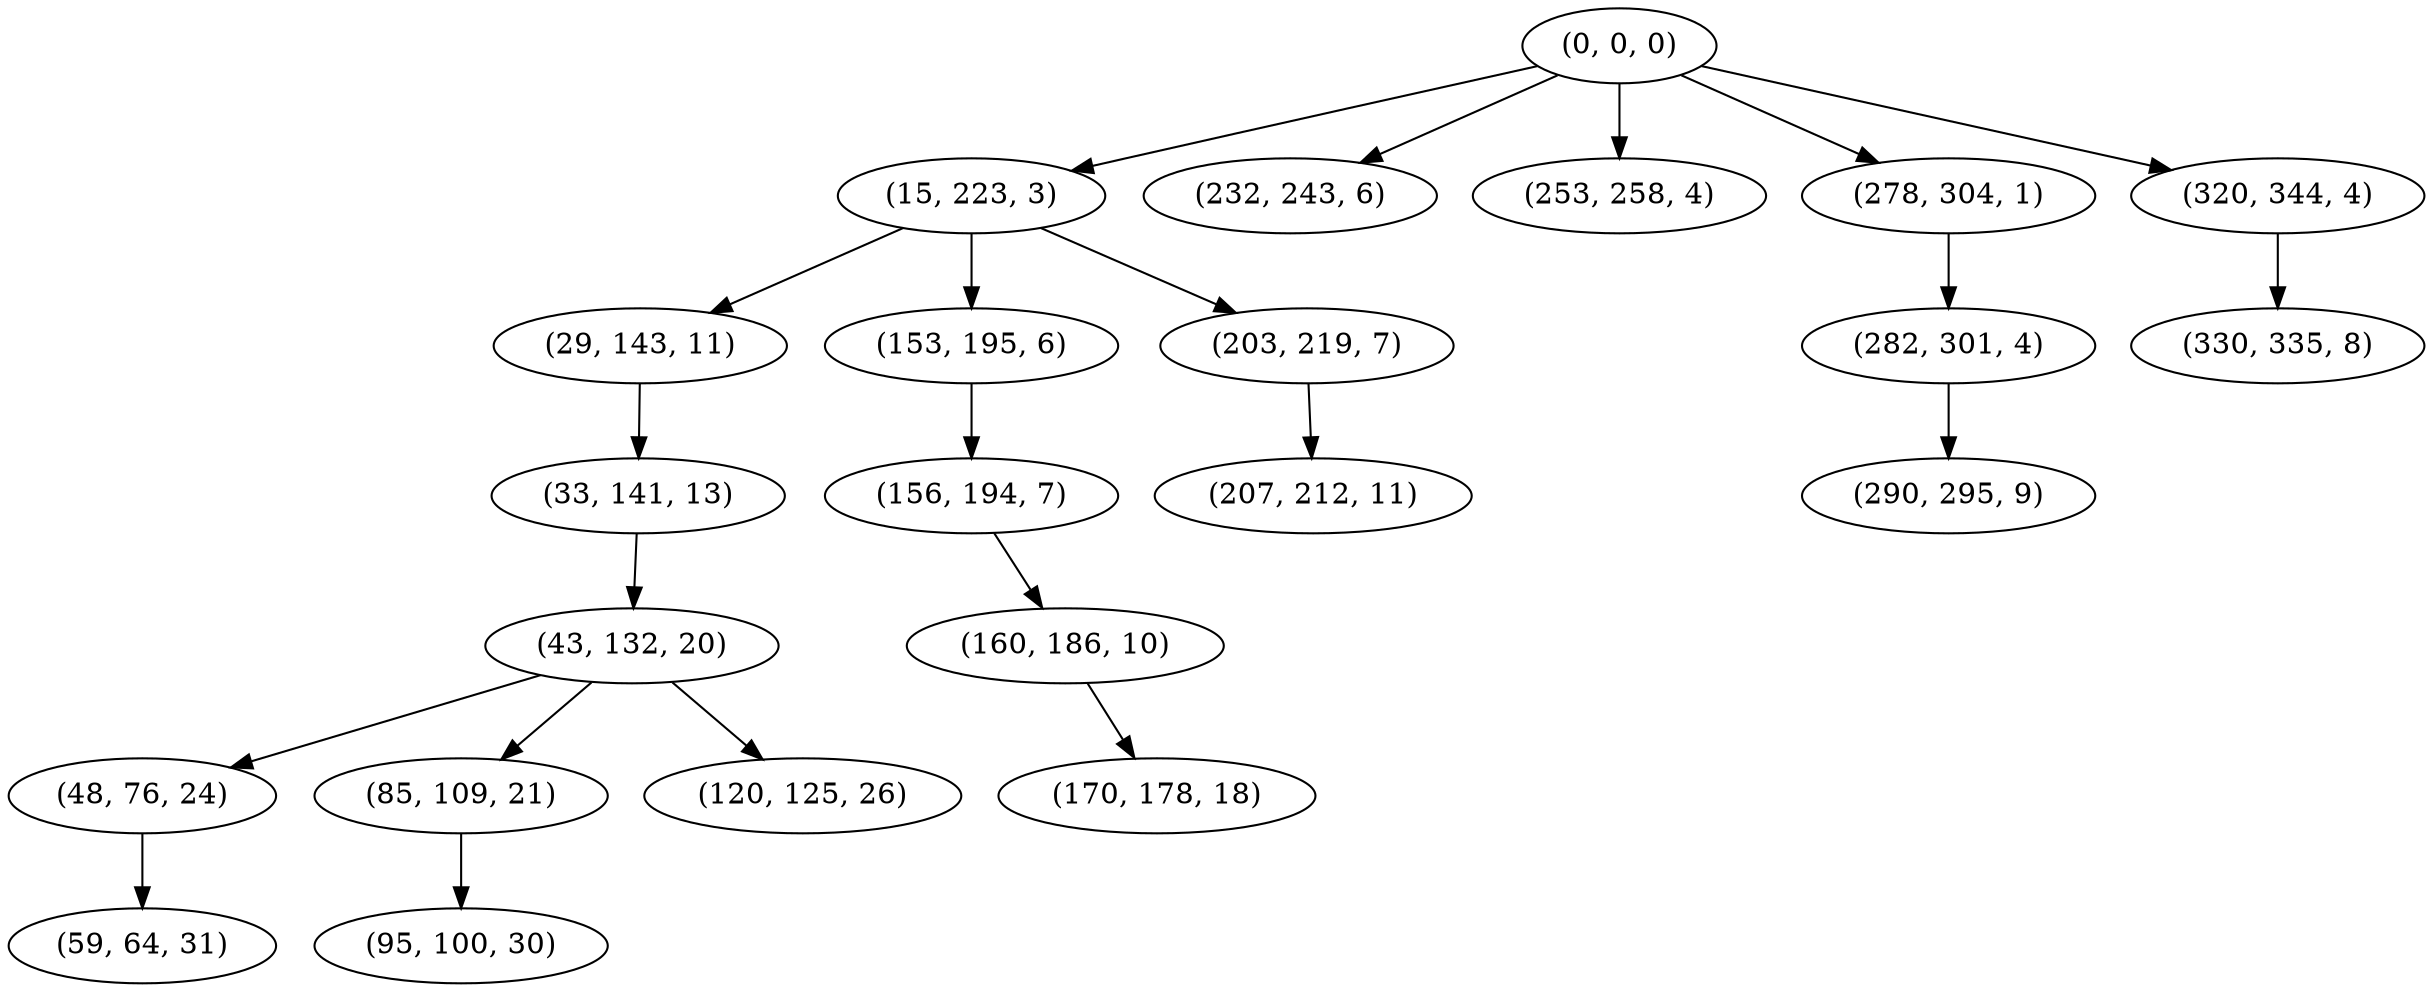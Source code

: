 digraph tree {
    "(0, 0, 0)";
    "(15, 223, 3)";
    "(29, 143, 11)";
    "(33, 141, 13)";
    "(43, 132, 20)";
    "(48, 76, 24)";
    "(59, 64, 31)";
    "(85, 109, 21)";
    "(95, 100, 30)";
    "(120, 125, 26)";
    "(153, 195, 6)";
    "(156, 194, 7)";
    "(160, 186, 10)";
    "(170, 178, 18)";
    "(203, 219, 7)";
    "(207, 212, 11)";
    "(232, 243, 6)";
    "(253, 258, 4)";
    "(278, 304, 1)";
    "(282, 301, 4)";
    "(290, 295, 9)";
    "(320, 344, 4)";
    "(330, 335, 8)";
    "(0, 0, 0)" -> "(15, 223, 3)";
    "(0, 0, 0)" -> "(232, 243, 6)";
    "(0, 0, 0)" -> "(253, 258, 4)";
    "(0, 0, 0)" -> "(278, 304, 1)";
    "(0, 0, 0)" -> "(320, 344, 4)";
    "(15, 223, 3)" -> "(29, 143, 11)";
    "(15, 223, 3)" -> "(153, 195, 6)";
    "(15, 223, 3)" -> "(203, 219, 7)";
    "(29, 143, 11)" -> "(33, 141, 13)";
    "(33, 141, 13)" -> "(43, 132, 20)";
    "(43, 132, 20)" -> "(48, 76, 24)";
    "(43, 132, 20)" -> "(85, 109, 21)";
    "(43, 132, 20)" -> "(120, 125, 26)";
    "(48, 76, 24)" -> "(59, 64, 31)";
    "(85, 109, 21)" -> "(95, 100, 30)";
    "(153, 195, 6)" -> "(156, 194, 7)";
    "(156, 194, 7)" -> "(160, 186, 10)";
    "(160, 186, 10)" -> "(170, 178, 18)";
    "(203, 219, 7)" -> "(207, 212, 11)";
    "(278, 304, 1)" -> "(282, 301, 4)";
    "(282, 301, 4)" -> "(290, 295, 9)";
    "(320, 344, 4)" -> "(330, 335, 8)";
}
